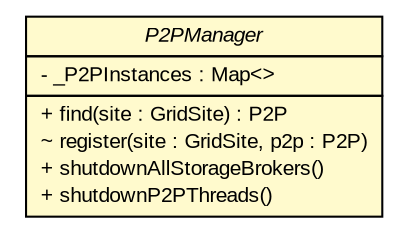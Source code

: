 #!/usr/local/bin/dot
#
# Class diagram 
# Generated by UMLGraph version R5_7_2-3-gee82a7 (http://www.umlgraph.org/)
#

digraph G {
	edge [fontname="arial",fontsize=10,labelfontname="arial",labelfontsize=10];
	node [fontname="arial",fontsize=10,shape=plaintext];
	nodesep=0.25;
	ranksep=0.5;
	// org.edg.data.replication.optorsim.auctions.P2PManager
	c7456 [label=<<table title="org.edg.data.replication.optorsim.auctions.P2PManager" border="0" cellborder="1" cellspacing="0" cellpadding="2" port="p" bgcolor="lemonChiffon" href="./P2PManager.html">
		<tr><td><table border="0" cellspacing="0" cellpadding="1">
<tr><td align="center" balign="center"><font face="arial italic"> P2PManager </font></td></tr>
		</table></td></tr>
		<tr><td><table border="0" cellspacing="0" cellpadding="1">
<tr><td align="left" balign="left"> - _P2PInstances : Map&lt;&gt; </td></tr>
		</table></td></tr>
		<tr><td><table border="0" cellspacing="0" cellpadding="1">
<tr><td align="left" balign="left"> + find(site : GridSite) : P2P </td></tr>
<tr><td align="left" balign="left"> ~ register(site : GridSite, p2p : P2P) </td></tr>
<tr><td align="left" balign="left"> + shutdownAllStorageBrokers() </td></tr>
<tr><td align="left" balign="left"> + shutdownP2PThreads() </td></tr>
		</table></td></tr>
		</table>>, URL="./P2PManager.html", fontname="arial", fontcolor="black", fontsize=10.0];
}


